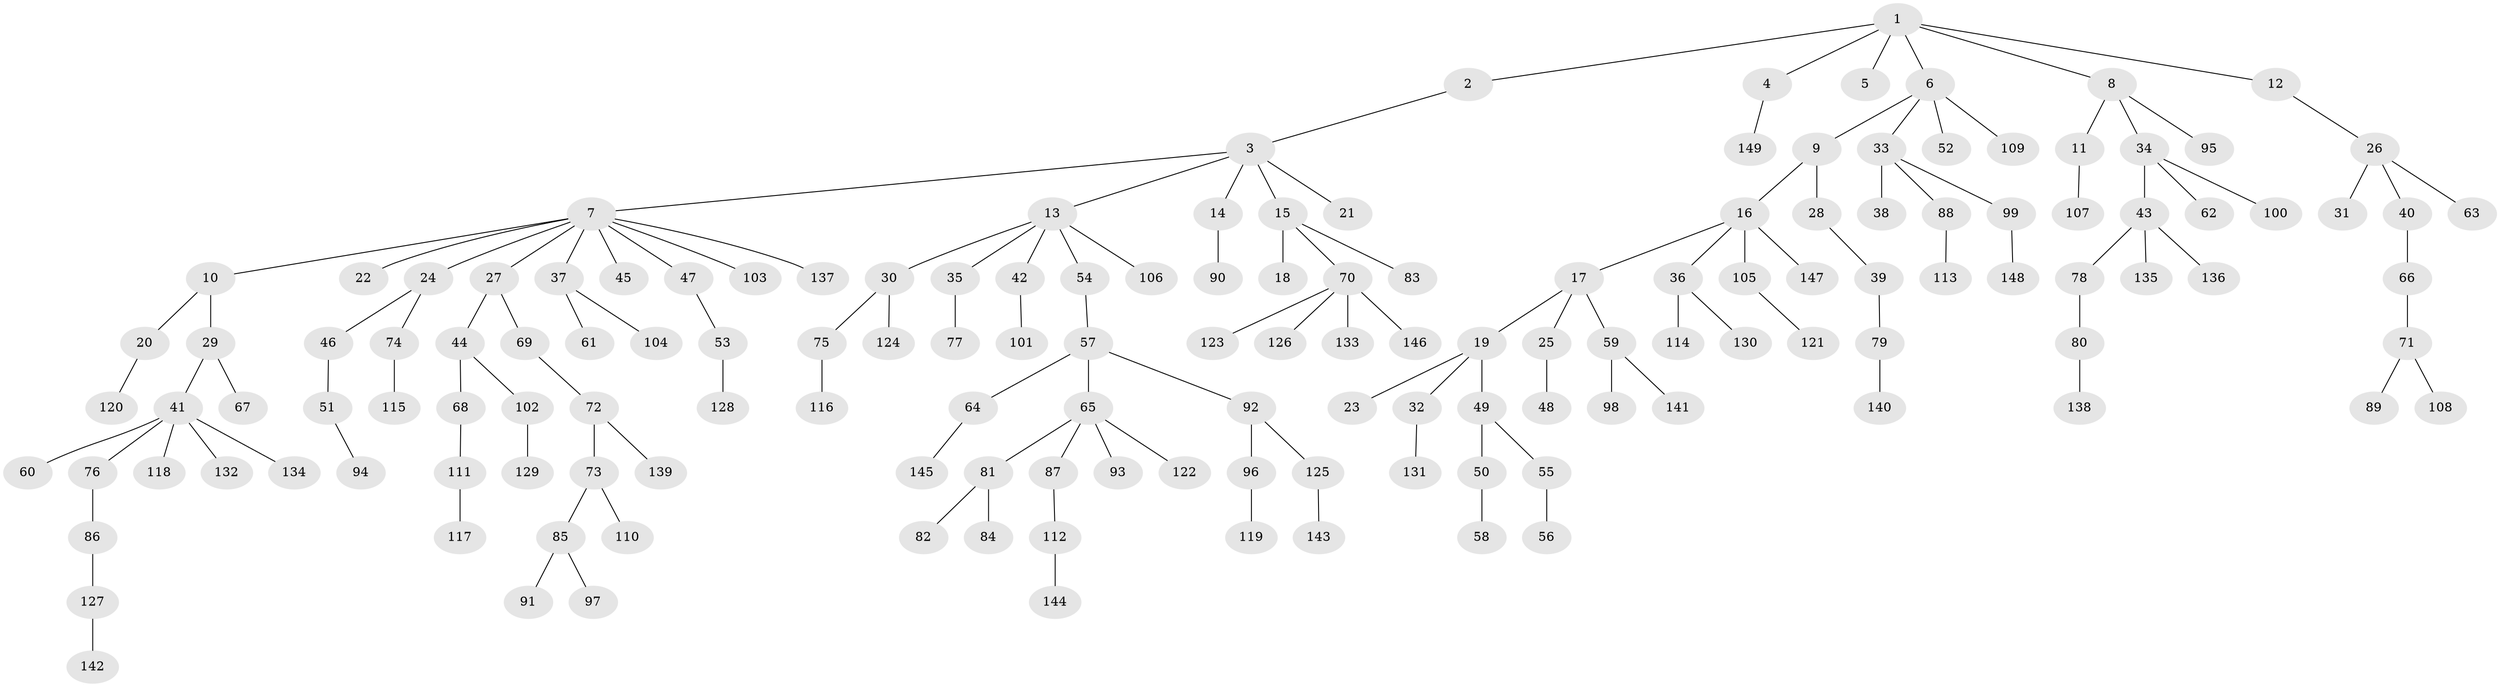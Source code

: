 // Generated by graph-tools (version 1.1) at 2025/02/03/09/25 03:02:20]
// undirected, 149 vertices, 148 edges
graph export_dot {
graph [start="1"]
  node [color=gray90,style=filled];
  1;
  2;
  3;
  4;
  5;
  6;
  7;
  8;
  9;
  10;
  11;
  12;
  13;
  14;
  15;
  16;
  17;
  18;
  19;
  20;
  21;
  22;
  23;
  24;
  25;
  26;
  27;
  28;
  29;
  30;
  31;
  32;
  33;
  34;
  35;
  36;
  37;
  38;
  39;
  40;
  41;
  42;
  43;
  44;
  45;
  46;
  47;
  48;
  49;
  50;
  51;
  52;
  53;
  54;
  55;
  56;
  57;
  58;
  59;
  60;
  61;
  62;
  63;
  64;
  65;
  66;
  67;
  68;
  69;
  70;
  71;
  72;
  73;
  74;
  75;
  76;
  77;
  78;
  79;
  80;
  81;
  82;
  83;
  84;
  85;
  86;
  87;
  88;
  89;
  90;
  91;
  92;
  93;
  94;
  95;
  96;
  97;
  98;
  99;
  100;
  101;
  102;
  103;
  104;
  105;
  106;
  107;
  108;
  109;
  110;
  111;
  112;
  113;
  114;
  115;
  116;
  117;
  118;
  119;
  120;
  121;
  122;
  123;
  124;
  125;
  126;
  127;
  128;
  129;
  130;
  131;
  132;
  133;
  134;
  135;
  136;
  137;
  138;
  139;
  140;
  141;
  142;
  143;
  144;
  145;
  146;
  147;
  148;
  149;
  1 -- 2;
  1 -- 4;
  1 -- 5;
  1 -- 6;
  1 -- 8;
  1 -- 12;
  2 -- 3;
  3 -- 7;
  3 -- 13;
  3 -- 14;
  3 -- 15;
  3 -- 21;
  4 -- 149;
  6 -- 9;
  6 -- 33;
  6 -- 52;
  6 -- 109;
  7 -- 10;
  7 -- 22;
  7 -- 24;
  7 -- 27;
  7 -- 37;
  7 -- 45;
  7 -- 47;
  7 -- 103;
  7 -- 137;
  8 -- 11;
  8 -- 34;
  8 -- 95;
  9 -- 16;
  9 -- 28;
  10 -- 20;
  10 -- 29;
  11 -- 107;
  12 -- 26;
  13 -- 30;
  13 -- 35;
  13 -- 42;
  13 -- 54;
  13 -- 106;
  14 -- 90;
  15 -- 18;
  15 -- 70;
  15 -- 83;
  16 -- 17;
  16 -- 36;
  16 -- 105;
  16 -- 147;
  17 -- 19;
  17 -- 25;
  17 -- 59;
  19 -- 23;
  19 -- 32;
  19 -- 49;
  20 -- 120;
  24 -- 46;
  24 -- 74;
  25 -- 48;
  26 -- 31;
  26 -- 40;
  26 -- 63;
  27 -- 44;
  27 -- 69;
  28 -- 39;
  29 -- 41;
  29 -- 67;
  30 -- 75;
  30 -- 124;
  32 -- 131;
  33 -- 38;
  33 -- 88;
  33 -- 99;
  34 -- 43;
  34 -- 62;
  34 -- 100;
  35 -- 77;
  36 -- 114;
  36 -- 130;
  37 -- 61;
  37 -- 104;
  39 -- 79;
  40 -- 66;
  41 -- 60;
  41 -- 76;
  41 -- 118;
  41 -- 132;
  41 -- 134;
  42 -- 101;
  43 -- 78;
  43 -- 135;
  43 -- 136;
  44 -- 68;
  44 -- 102;
  46 -- 51;
  47 -- 53;
  49 -- 50;
  49 -- 55;
  50 -- 58;
  51 -- 94;
  53 -- 128;
  54 -- 57;
  55 -- 56;
  57 -- 64;
  57 -- 65;
  57 -- 92;
  59 -- 98;
  59 -- 141;
  64 -- 145;
  65 -- 81;
  65 -- 87;
  65 -- 93;
  65 -- 122;
  66 -- 71;
  68 -- 111;
  69 -- 72;
  70 -- 123;
  70 -- 126;
  70 -- 133;
  70 -- 146;
  71 -- 89;
  71 -- 108;
  72 -- 73;
  72 -- 139;
  73 -- 85;
  73 -- 110;
  74 -- 115;
  75 -- 116;
  76 -- 86;
  78 -- 80;
  79 -- 140;
  80 -- 138;
  81 -- 82;
  81 -- 84;
  85 -- 91;
  85 -- 97;
  86 -- 127;
  87 -- 112;
  88 -- 113;
  92 -- 96;
  92 -- 125;
  96 -- 119;
  99 -- 148;
  102 -- 129;
  105 -- 121;
  111 -- 117;
  112 -- 144;
  125 -- 143;
  127 -- 142;
}
